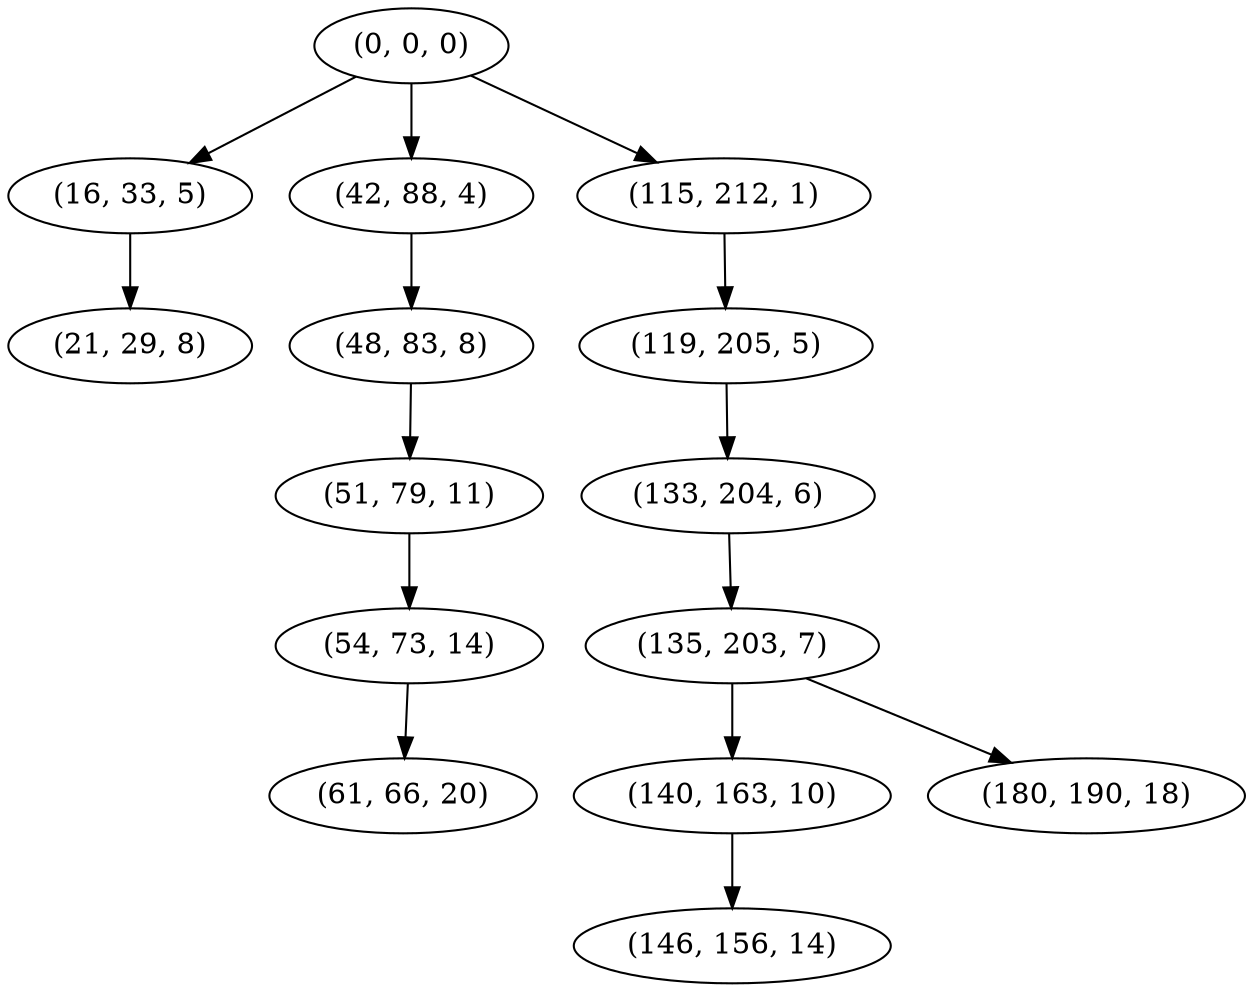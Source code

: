 digraph tree {
    "(0, 0, 0)";
    "(16, 33, 5)";
    "(21, 29, 8)";
    "(42, 88, 4)";
    "(48, 83, 8)";
    "(51, 79, 11)";
    "(54, 73, 14)";
    "(61, 66, 20)";
    "(115, 212, 1)";
    "(119, 205, 5)";
    "(133, 204, 6)";
    "(135, 203, 7)";
    "(140, 163, 10)";
    "(146, 156, 14)";
    "(180, 190, 18)";
    "(0, 0, 0)" -> "(16, 33, 5)";
    "(0, 0, 0)" -> "(42, 88, 4)";
    "(0, 0, 0)" -> "(115, 212, 1)";
    "(16, 33, 5)" -> "(21, 29, 8)";
    "(42, 88, 4)" -> "(48, 83, 8)";
    "(48, 83, 8)" -> "(51, 79, 11)";
    "(51, 79, 11)" -> "(54, 73, 14)";
    "(54, 73, 14)" -> "(61, 66, 20)";
    "(115, 212, 1)" -> "(119, 205, 5)";
    "(119, 205, 5)" -> "(133, 204, 6)";
    "(133, 204, 6)" -> "(135, 203, 7)";
    "(135, 203, 7)" -> "(140, 163, 10)";
    "(135, 203, 7)" -> "(180, 190, 18)";
    "(140, 163, 10)" -> "(146, 156, 14)";
}
